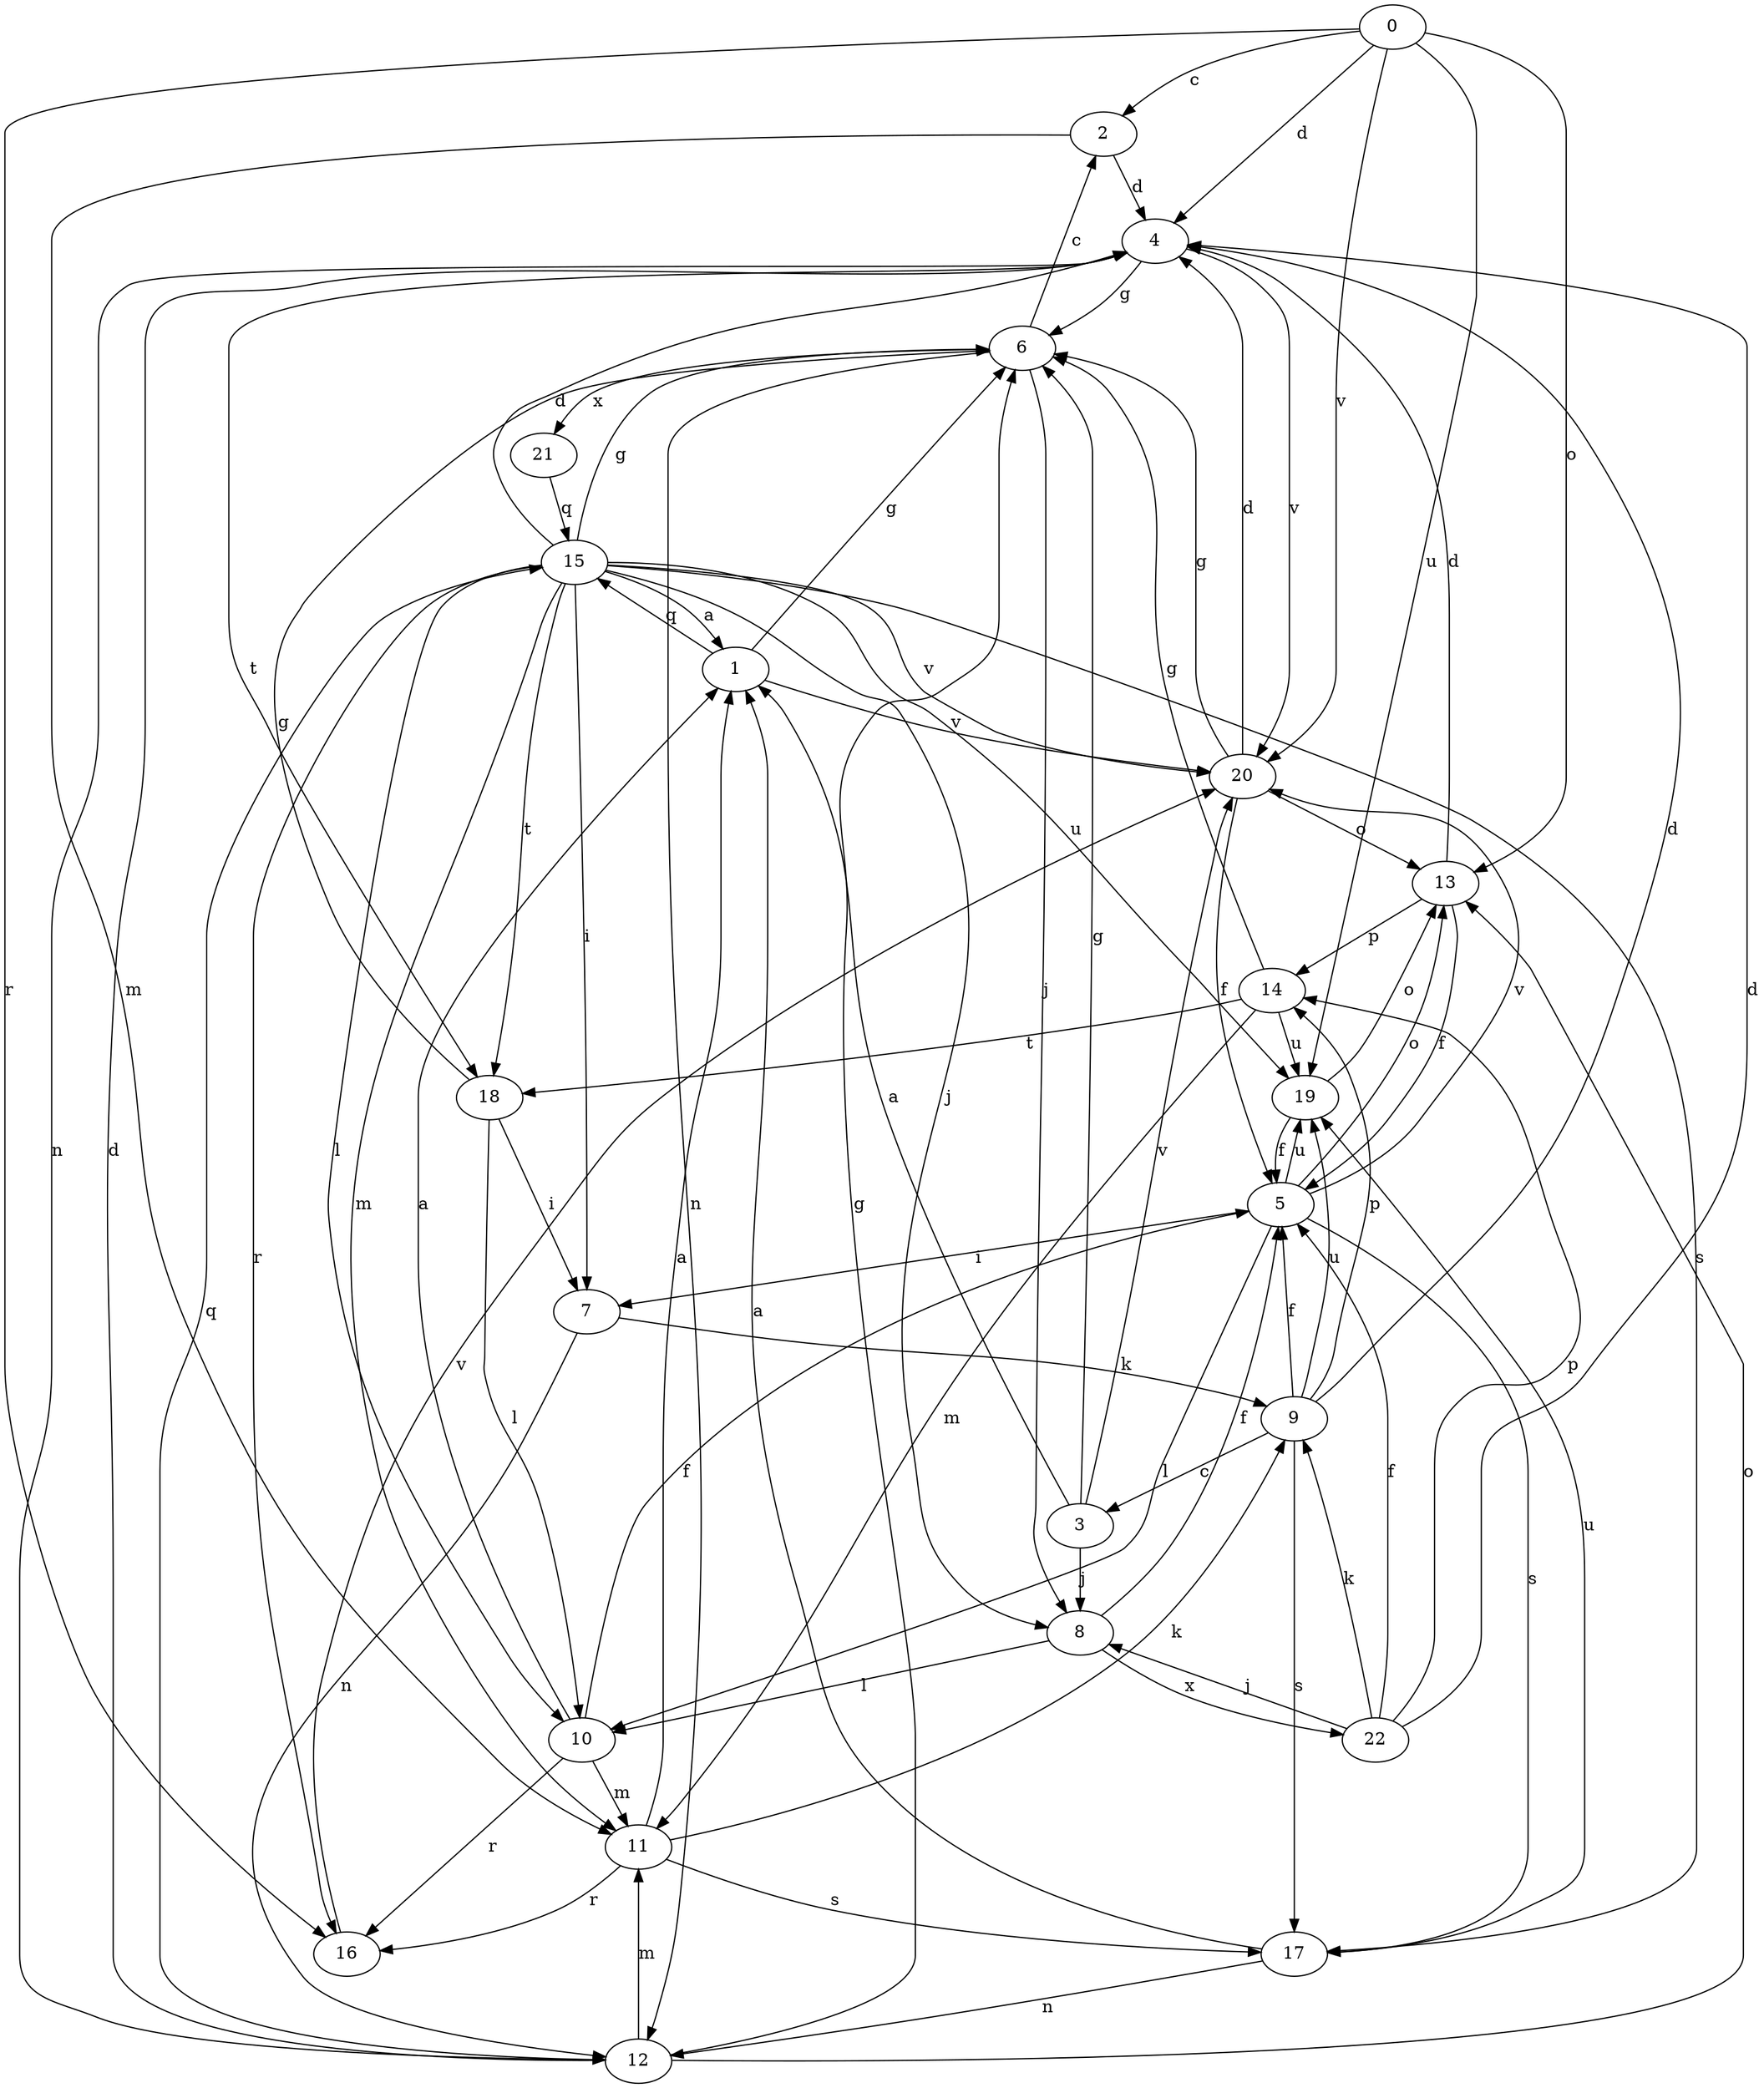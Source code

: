 strict digraph  {
0;
1;
2;
3;
4;
5;
6;
7;
8;
9;
10;
11;
12;
13;
14;
15;
16;
17;
18;
19;
20;
21;
22;
0 -> 2  [label=c];
0 -> 4  [label=d];
0 -> 13  [label=o];
0 -> 16  [label=r];
0 -> 19  [label=u];
0 -> 20  [label=v];
1 -> 6  [label=g];
1 -> 15  [label=q];
1 -> 20  [label=v];
2 -> 4  [label=d];
2 -> 11  [label=m];
3 -> 1  [label=a];
3 -> 6  [label=g];
3 -> 8  [label=j];
3 -> 20  [label=v];
4 -> 6  [label=g];
4 -> 12  [label=n];
4 -> 18  [label=t];
4 -> 20  [label=v];
5 -> 7  [label=i];
5 -> 10  [label=l];
5 -> 13  [label=o];
5 -> 17  [label=s];
5 -> 19  [label=u];
5 -> 20  [label=v];
6 -> 2  [label=c];
6 -> 8  [label=j];
6 -> 12  [label=n];
6 -> 21  [label=x];
7 -> 9  [label=k];
7 -> 12  [label=n];
8 -> 5  [label=f];
8 -> 10  [label=l];
8 -> 22  [label=x];
9 -> 3  [label=c];
9 -> 4  [label=d];
9 -> 5  [label=f];
9 -> 14  [label=p];
9 -> 17  [label=s];
9 -> 19  [label=u];
10 -> 1  [label=a];
10 -> 5  [label=f];
10 -> 11  [label=m];
10 -> 16  [label=r];
11 -> 1  [label=a];
11 -> 9  [label=k];
11 -> 16  [label=r];
11 -> 17  [label=s];
12 -> 4  [label=d];
12 -> 6  [label=g];
12 -> 11  [label=m];
12 -> 13  [label=o];
12 -> 15  [label=q];
13 -> 4  [label=d];
13 -> 5  [label=f];
13 -> 14  [label=p];
14 -> 6  [label=g];
14 -> 11  [label=m];
14 -> 18  [label=t];
14 -> 19  [label=u];
15 -> 1  [label=a];
15 -> 4  [label=d];
15 -> 6  [label=g];
15 -> 7  [label=i];
15 -> 8  [label=j];
15 -> 10  [label=l];
15 -> 11  [label=m];
15 -> 16  [label=r];
15 -> 17  [label=s];
15 -> 18  [label=t];
15 -> 19  [label=u];
15 -> 20  [label=v];
16 -> 20  [label=v];
17 -> 1  [label=a];
17 -> 12  [label=n];
17 -> 19  [label=u];
18 -> 6  [label=g];
18 -> 7  [label=i];
18 -> 10  [label=l];
19 -> 5  [label=f];
19 -> 13  [label=o];
20 -> 4  [label=d];
20 -> 5  [label=f];
20 -> 6  [label=g];
20 -> 13  [label=o];
21 -> 15  [label=q];
22 -> 4  [label=d];
22 -> 5  [label=f];
22 -> 8  [label=j];
22 -> 9  [label=k];
22 -> 14  [label=p];
}
